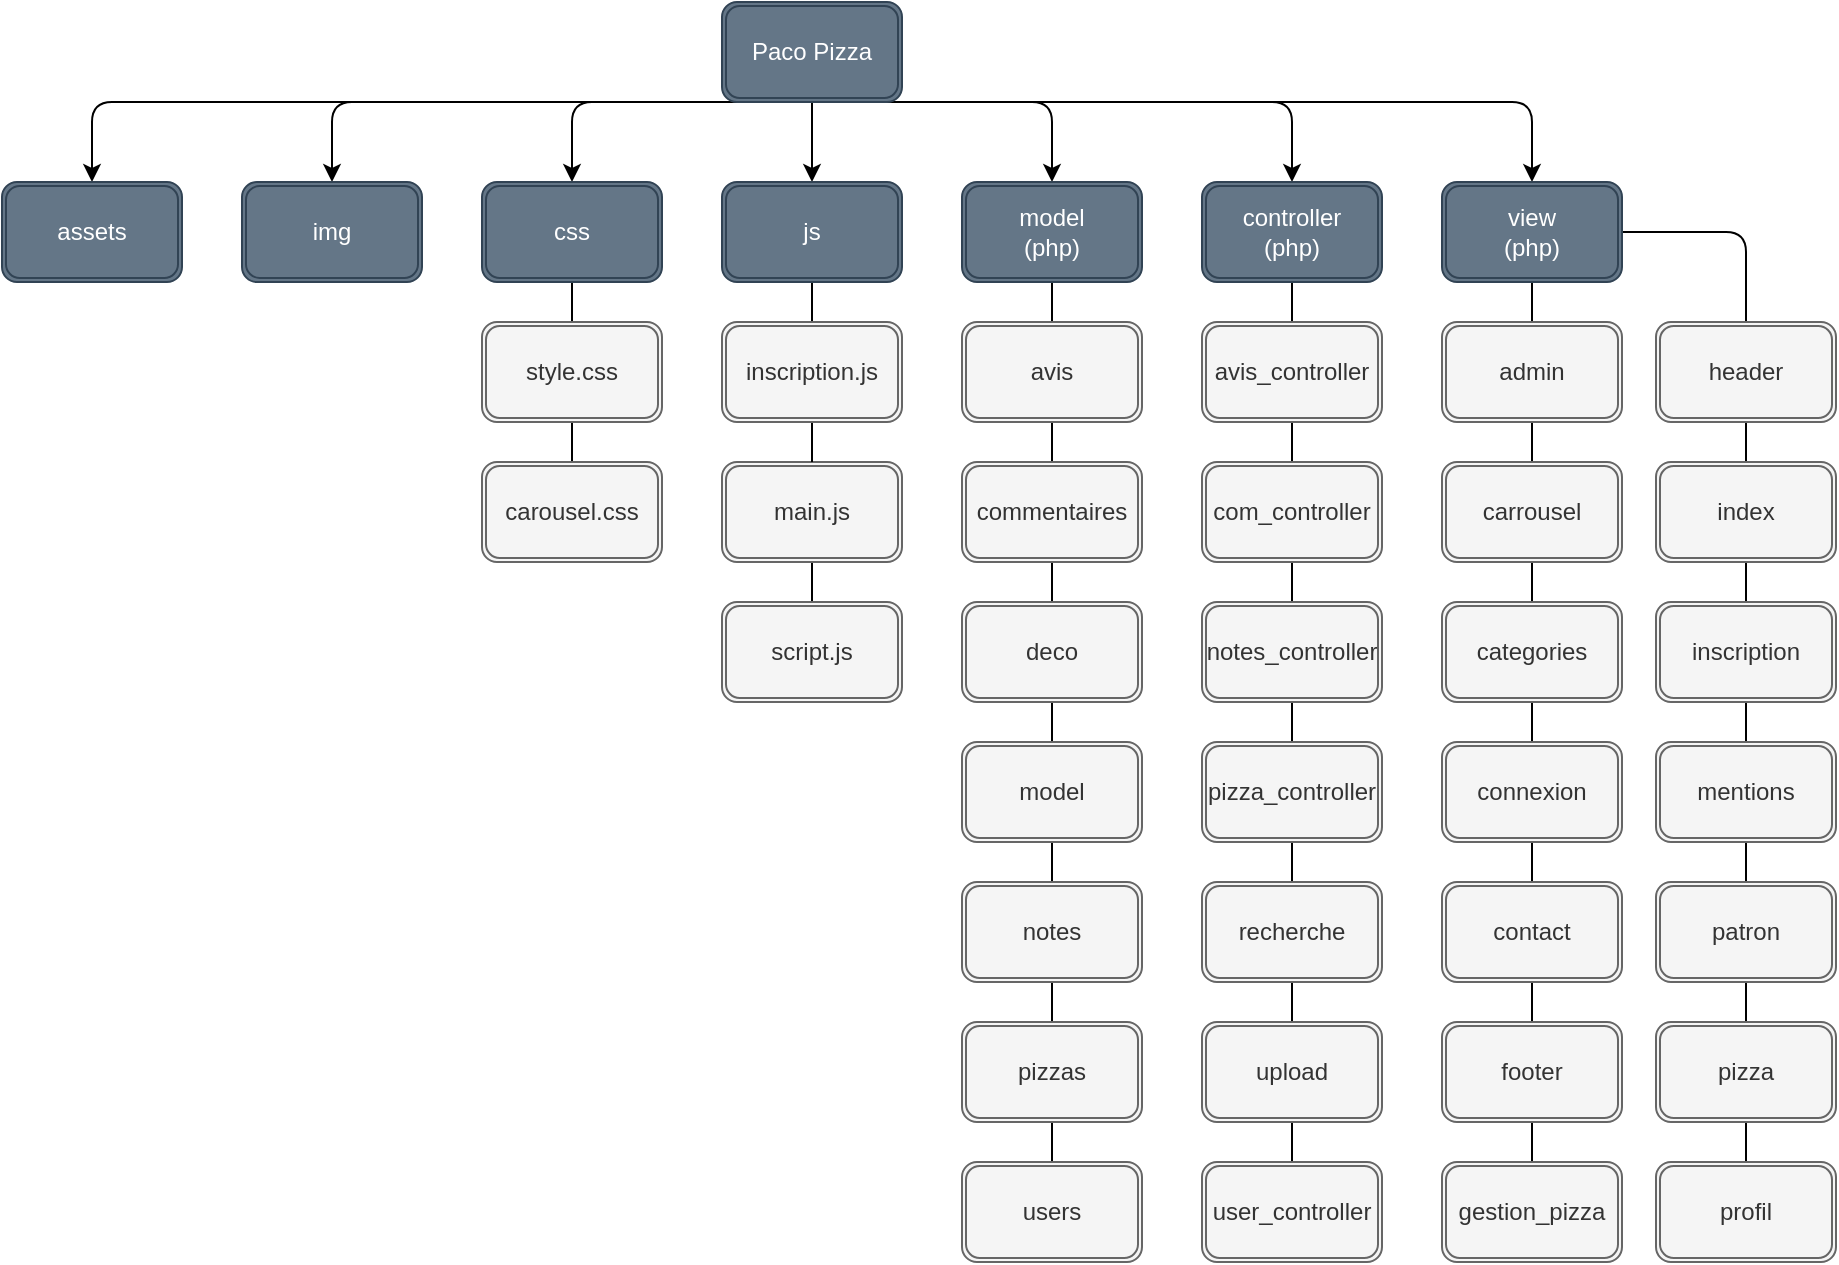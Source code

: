 <mxfile>
    <diagram id="eU0We4-z2dH-NqXz8NlQ" name="Page-1">
        <mxGraphModel dx="1075" dy="643" grid="1" gridSize="10" guides="1" tooltips="1" connect="1" arrows="1" fold="1" page="1" pageScale="1" pageWidth="827" pageHeight="1169" math="0" shadow="0">
            <root>
                <mxCell id="0"/>
                <mxCell id="1" parent="0"/>
                <mxCell id="100" value="" style="edgeStyle=none;html=1;" edge="1" parent="1" source="92" target="98">
                    <mxGeometry relative="1" as="geometry"/>
                </mxCell>
                <mxCell id="104" style="edgeStyle=none;html=1;exitX=0.5;exitY=1;exitDx=0;exitDy=0;entryX=0.5;entryY=0;entryDx=0;entryDy=0;" edge="1" parent="1" source="92" target="95">
                    <mxGeometry relative="1" as="geometry">
                        <Array as="points">
                            <mxPoint x="765" y="60"/>
                        </Array>
                    </mxGeometry>
                </mxCell>
                <mxCell id="105" style="edgeStyle=none;html=1;exitX=0.5;exitY=1;exitDx=0;exitDy=0;entryX=0.5;entryY=0;entryDx=0;entryDy=0;" edge="1" parent="1" source="92" target="96">
                    <mxGeometry relative="1" as="geometry">
                        <Array as="points">
                            <mxPoint x="645" y="60"/>
                        </Array>
                    </mxGeometry>
                </mxCell>
                <mxCell id="106" style="edgeStyle=none;html=1;exitX=0.5;exitY=1;exitDx=0;exitDy=0;entryX=0.5;entryY=0;entryDx=0;entryDy=0;" edge="1" parent="1" source="92" target="97">
                    <mxGeometry relative="1" as="geometry">
                        <Array as="points">
                            <mxPoint x="525" y="60"/>
                        </Array>
                    </mxGeometry>
                </mxCell>
                <mxCell id="107" style="edgeStyle=none;html=1;exitX=0.5;exitY=1;exitDx=0;exitDy=0;entryX=0.5;entryY=0;entryDx=0;entryDy=0;" edge="1" parent="1" source="92" target="99">
                    <mxGeometry relative="1" as="geometry">
                        <Array as="points">
                            <mxPoint x="285" y="60"/>
                        </Array>
                    </mxGeometry>
                </mxCell>
                <mxCell id="108" style="edgeStyle=none;html=1;exitX=0.5;exitY=1;exitDx=0;exitDy=0;entryX=0.5;entryY=0;entryDx=0;entryDy=0;" edge="1" parent="1" source="92" target="94">
                    <mxGeometry relative="1" as="geometry">
                        <Array as="points">
                            <mxPoint x="165" y="60"/>
                        </Array>
                    </mxGeometry>
                </mxCell>
                <mxCell id="109" style="edgeStyle=none;html=1;exitX=0.5;exitY=1;exitDx=0;exitDy=0;entryX=0.5;entryY=0;entryDx=0;entryDy=0;" edge="1" parent="1" source="92" target="93">
                    <mxGeometry relative="1" as="geometry">
                        <Array as="points">
                            <mxPoint x="45" y="60"/>
                        </Array>
                    </mxGeometry>
                </mxCell>
                <mxCell id="92" value="Paco Pizza" style="shape=ext;double=1;rounded=1;whiteSpace=wrap;html=1;fillColor=#647687;fontColor=#ffffff;strokeColor=#314354;" vertex="1" parent="1">
                    <mxGeometry x="360" y="10" width="90" height="50" as="geometry"/>
                </mxCell>
                <mxCell id="93" value="assets" style="shape=ext;double=1;rounded=1;whiteSpace=wrap;html=1;fillColor=#647687;fontColor=#ffffff;strokeColor=#314354;" vertex="1" parent="1">
                    <mxGeometry y="100" width="90" height="50" as="geometry"/>
                </mxCell>
                <mxCell id="94" value="img" style="shape=ext;double=1;rounded=1;whiteSpace=wrap;html=1;fillColor=#647687;fontColor=#ffffff;strokeColor=#314354;" vertex="1" parent="1">
                    <mxGeometry x="120" y="100" width="90" height="50" as="geometry"/>
                </mxCell>
                <mxCell id="184" style="edgeStyle=none;html=1;exitX=0.5;exitY=1;exitDx=0;exitDy=0;entryX=0.5;entryY=0;entryDx=0;entryDy=0;endArrow=none;endFill=0;" edge="1" parent="1" source="95" target="167">
                    <mxGeometry relative="1" as="geometry"/>
                </mxCell>
                <mxCell id="185" style="edgeStyle=none;html=1;exitX=1;exitY=0.5;exitDx=0;exitDy=0;entryX=0.5;entryY=0;entryDx=0;entryDy=0;endArrow=none;endFill=0;" edge="1" parent="1" source="95" target="177">
                    <mxGeometry relative="1" as="geometry">
                        <Array as="points">
                            <mxPoint x="872" y="125"/>
                        </Array>
                    </mxGeometry>
                </mxCell>
                <mxCell id="95" value="view&lt;br&gt;(php)" style="shape=ext;double=1;rounded=1;whiteSpace=wrap;html=1;fillColor=#647687;fontColor=#ffffff;strokeColor=#314354;" vertex="1" parent="1">
                    <mxGeometry x="720" y="100" width="90" height="50" as="geometry"/>
                </mxCell>
                <mxCell id="139" style="edgeStyle=none;html=1;exitX=0.5;exitY=1;exitDx=0;exitDy=0;entryX=0.5;entryY=0;entryDx=0;entryDy=0;endArrow=none;endFill=0;" edge="1" parent="1" source="96">
                    <mxGeometry relative="1" as="geometry">
                        <mxPoint x="645" y="170" as="targetPoint"/>
                    </mxGeometry>
                </mxCell>
                <mxCell id="96" value="controller&lt;br&gt;(php)" style="shape=ext;double=1;rounded=1;whiteSpace=wrap;html=1;fillColor=#647687;fontColor=#ffffff;strokeColor=#314354;" vertex="1" parent="1">
                    <mxGeometry x="600" y="100" width="90" height="50" as="geometry"/>
                </mxCell>
                <mxCell id="133" style="edgeStyle=none;html=1;exitX=0.5;exitY=1;exitDx=0;exitDy=0;entryX=0.5;entryY=0;entryDx=0;entryDy=0;endArrow=none;endFill=0;" edge="1" parent="1" source="97">
                    <mxGeometry relative="1" as="geometry">
                        <mxPoint x="525" y="170" as="targetPoint"/>
                    </mxGeometry>
                </mxCell>
                <mxCell id="97" value="model&lt;br&gt;(php)" style="shape=ext;double=1;rounded=1;whiteSpace=wrap;html=1;fillColor=#647687;fontColor=#ffffff;strokeColor=#314354;" vertex="1" parent="1">
                    <mxGeometry x="480" y="100" width="90" height="50" as="geometry"/>
                </mxCell>
                <mxCell id="118" style="edgeStyle=none;html=1;exitX=0.5;exitY=1;exitDx=0;exitDy=0;entryX=0.5;entryY=0;entryDx=0;entryDy=0;endArrow=none;endFill=0;" edge="1" parent="1" source="98" target="115">
                    <mxGeometry relative="1" as="geometry"/>
                </mxCell>
                <mxCell id="98" value="js" style="shape=ext;double=1;rounded=1;whiteSpace=wrap;html=1;fillColor=#647687;fontColor=#ffffff;strokeColor=#314354;" vertex="1" parent="1">
                    <mxGeometry x="360" y="100" width="90" height="50" as="geometry"/>
                </mxCell>
                <mxCell id="112" style="edgeStyle=none;html=1;exitX=0.5;exitY=1;exitDx=0;exitDy=0;entryX=0.5;entryY=0;entryDx=0;entryDy=0;endArrow=none;endFill=0;" edge="1" parent="1" source="99" target="110">
                    <mxGeometry relative="1" as="geometry"/>
                </mxCell>
                <mxCell id="99" value="css" style="shape=ext;double=1;rounded=1;whiteSpace=wrap;html=1;fillColor=#647687;fontColor=#ffffff;strokeColor=#314354;" vertex="1" parent="1">
                    <mxGeometry x="240" y="100" width="90" height="50" as="geometry"/>
                </mxCell>
                <mxCell id="113" style="edgeStyle=none;html=1;exitX=0.5;exitY=1;exitDx=0;exitDy=0;entryX=0.5;entryY=0;entryDx=0;entryDy=0;endArrow=none;endFill=0;" edge="1" parent="1" source="110" target="111">
                    <mxGeometry relative="1" as="geometry"/>
                </mxCell>
                <mxCell id="110" value="style.css" style="shape=ext;double=1;rounded=1;whiteSpace=wrap;html=1;fillColor=#f5f5f5;fontColor=#333333;strokeColor=#666666;" vertex="1" parent="1">
                    <mxGeometry x="240" y="170" width="90" height="50" as="geometry"/>
                </mxCell>
                <mxCell id="111" value="carousel.css" style="shape=ext;double=1;rounded=1;whiteSpace=wrap;html=1;fillColor=#f5f5f5;fontColor=#333333;strokeColor=#666666;" vertex="1" parent="1">
                    <mxGeometry x="240" y="240" width="90" height="50" as="geometry"/>
                </mxCell>
                <mxCell id="120" style="edgeStyle=none;html=1;exitX=0.5;exitY=1;exitDx=0;exitDy=0;entryX=0.5;entryY=0;entryDx=0;entryDy=0;endArrow=none;endFill=0;" edge="1" parent="1" source="114" target="116">
                    <mxGeometry relative="1" as="geometry"/>
                </mxCell>
                <mxCell id="114" value="main.js" style="shape=ext;double=1;rounded=1;whiteSpace=wrap;html=1;fillColor=#f5f5f5;fontColor=#333333;strokeColor=#666666;" vertex="1" parent="1">
                    <mxGeometry x="360" y="240" width="90" height="50" as="geometry"/>
                </mxCell>
                <mxCell id="119" style="edgeStyle=none;html=1;exitX=0.5;exitY=1;exitDx=0;exitDy=0;entryX=0.5;entryY=0;entryDx=0;entryDy=0;endArrow=none;endFill=0;" edge="1" parent="1" source="115" target="114">
                    <mxGeometry relative="1" as="geometry"/>
                </mxCell>
                <mxCell id="115" value="inscription.js" style="shape=ext;double=1;rounded=1;whiteSpace=wrap;html=1;fillColor=#f5f5f5;fontColor=#333333;strokeColor=#666666;" vertex="1" parent="1">
                    <mxGeometry x="360" y="170" width="90" height="50" as="geometry"/>
                </mxCell>
                <mxCell id="116" value="script.js" style="shape=ext;double=1;rounded=1;whiteSpace=wrap;html=1;fillColor=#f5f5f5;fontColor=#333333;strokeColor=#666666;" vertex="1" parent="1">
                    <mxGeometry x="360" y="310" width="90" height="50" as="geometry"/>
                </mxCell>
                <mxCell id="135" style="edgeStyle=none;html=1;exitX=0.5;exitY=1;exitDx=0;exitDy=0;entryX=0.5;entryY=0;entryDx=0;entryDy=0;endArrow=none;endFill=0;" edge="1" parent="1">
                    <mxGeometry relative="1" as="geometry">
                        <mxPoint x="525" y="290" as="sourcePoint"/>
                        <mxPoint x="525" y="310" as="targetPoint"/>
                    </mxGeometry>
                </mxCell>
                <mxCell id="134" style="edgeStyle=none;html=1;exitX=0.5;exitY=1;exitDx=0;exitDy=0;entryX=0.5;entryY=0;entryDx=0;entryDy=0;endArrow=none;endFill=0;" edge="1" parent="1">
                    <mxGeometry relative="1" as="geometry">
                        <mxPoint x="525" y="220" as="sourcePoint"/>
                        <mxPoint x="525" y="240" as="targetPoint"/>
                    </mxGeometry>
                </mxCell>
                <mxCell id="138" style="edgeStyle=none;html=1;exitX=0.5;exitY=1;exitDx=0;exitDy=0;entryX=0.5;entryY=0;entryDx=0;entryDy=0;endArrow=none;endFill=0;" edge="1" parent="1">
                    <mxGeometry relative="1" as="geometry">
                        <mxPoint x="525" y="500" as="sourcePoint"/>
                        <mxPoint x="525" y="520" as="targetPoint"/>
                    </mxGeometry>
                </mxCell>
                <mxCell id="137" style="edgeStyle=none;html=1;exitX=0.5;exitY=1;exitDx=0;exitDy=0;entryX=0.5;entryY=0;entryDx=0;entryDy=0;endArrow=none;endFill=0;" edge="1" parent="1">
                    <mxGeometry relative="1" as="geometry">
                        <mxPoint x="525" y="430" as="sourcePoint"/>
                        <mxPoint x="525" y="450" as="targetPoint"/>
                    </mxGeometry>
                </mxCell>
                <mxCell id="136" style="edgeStyle=none;html=1;exitX=0.5;exitY=1;exitDx=0;exitDy=0;entryX=0.5;entryY=0;entryDx=0;entryDy=0;endArrow=none;endFill=0;" edge="1" parent="1">
                    <mxGeometry relative="1" as="geometry">
                        <mxPoint x="525" y="360" as="sourcePoint"/>
                        <mxPoint x="525" y="380" as="targetPoint"/>
                    </mxGeometry>
                </mxCell>
                <mxCell id="145" value="avis" style="shape=ext;double=1;rounded=1;whiteSpace=wrap;html=1;fillColor=#f5f5f5;fontColor=#333333;strokeColor=#666666;" vertex="1" parent="1">
                    <mxGeometry x="480" y="170" width="90" height="50" as="geometry"/>
                </mxCell>
                <mxCell id="146" value="commentaires" style="shape=ext;double=1;rounded=1;whiteSpace=wrap;html=1;fillColor=#f5f5f5;fontColor=#333333;strokeColor=#666666;" vertex="1" parent="1">
                    <mxGeometry x="480" y="240" width="90" height="50" as="geometry"/>
                </mxCell>
                <mxCell id="147" value="deco" style="shape=ext;double=1;rounded=1;whiteSpace=wrap;html=1;fillColor=#f5f5f5;fontColor=#333333;strokeColor=#666666;" vertex="1" parent="1">
                    <mxGeometry x="480" y="310" width="90" height="50" as="geometry"/>
                </mxCell>
                <mxCell id="148" value="model" style="shape=ext;double=1;rounded=1;whiteSpace=wrap;html=1;fillColor=#f5f5f5;fontColor=#333333;strokeColor=#666666;" vertex="1" parent="1">
                    <mxGeometry x="480" y="380" width="90" height="50" as="geometry"/>
                </mxCell>
                <mxCell id="149" value="notes" style="shape=ext;double=1;rounded=1;whiteSpace=wrap;html=1;fillColor=#f5f5f5;fontColor=#333333;strokeColor=#666666;" vertex="1" parent="1">
                    <mxGeometry x="480" y="450" width="90" height="50" as="geometry"/>
                </mxCell>
                <mxCell id="174" style="edgeStyle=none;html=1;exitX=0.5;exitY=1;exitDx=0;exitDy=0;entryX=0.5;entryY=0;entryDx=0;entryDy=0;endArrow=none;endFill=0;" edge="1" parent="1" source="150" target="173">
                    <mxGeometry relative="1" as="geometry"/>
                </mxCell>
                <mxCell id="150" value="pizzas" style="shape=ext;double=1;rounded=1;whiteSpace=wrap;html=1;fillColor=#f5f5f5;fontColor=#333333;strokeColor=#666666;" vertex="1" parent="1">
                    <mxGeometry x="480" y="520" width="90" height="50" as="geometry"/>
                </mxCell>
                <mxCell id="151" style="edgeStyle=none;html=1;exitX=0.5;exitY=1;exitDx=0;exitDy=0;entryX=0.5;entryY=0;entryDx=0;entryDy=0;endArrow=none;endFill=0;" edge="1" parent="1">
                    <mxGeometry relative="1" as="geometry">
                        <mxPoint x="645" y="290" as="sourcePoint"/>
                        <mxPoint x="645" y="310" as="targetPoint"/>
                    </mxGeometry>
                </mxCell>
                <mxCell id="152" style="edgeStyle=none;html=1;exitX=0.5;exitY=1;exitDx=0;exitDy=0;entryX=0.5;entryY=0;entryDx=0;entryDy=0;endArrow=none;endFill=0;" edge="1" parent="1">
                    <mxGeometry relative="1" as="geometry">
                        <mxPoint x="645" y="220" as="sourcePoint"/>
                        <mxPoint x="645" y="240" as="targetPoint"/>
                    </mxGeometry>
                </mxCell>
                <mxCell id="153" style="edgeStyle=none;html=1;exitX=0.5;exitY=1;exitDx=0;exitDy=0;entryX=0.5;entryY=0;entryDx=0;entryDy=0;endArrow=none;endFill=0;" edge="1" parent="1">
                    <mxGeometry relative="1" as="geometry">
                        <mxPoint x="645" y="500" as="sourcePoint"/>
                        <mxPoint x="645" y="520" as="targetPoint"/>
                    </mxGeometry>
                </mxCell>
                <mxCell id="154" style="edgeStyle=none;html=1;exitX=0.5;exitY=1;exitDx=0;exitDy=0;entryX=0.5;entryY=0;entryDx=0;entryDy=0;endArrow=none;endFill=0;" edge="1" parent="1">
                    <mxGeometry relative="1" as="geometry">
                        <mxPoint x="645" y="430" as="sourcePoint"/>
                        <mxPoint x="645" y="450" as="targetPoint"/>
                    </mxGeometry>
                </mxCell>
                <mxCell id="155" style="edgeStyle=none;html=1;exitX=0.5;exitY=1;exitDx=0;exitDy=0;entryX=0.5;entryY=0;entryDx=0;entryDy=0;endArrow=none;endFill=0;" edge="1" parent="1">
                    <mxGeometry relative="1" as="geometry">
                        <mxPoint x="645" y="360" as="sourcePoint"/>
                        <mxPoint x="645" y="380" as="targetPoint"/>
                    </mxGeometry>
                </mxCell>
                <mxCell id="156" value="avis_controller" style="shape=ext;double=1;rounded=1;whiteSpace=wrap;html=1;fillColor=#f5f5f5;fontColor=#333333;strokeColor=#666666;" vertex="1" parent="1">
                    <mxGeometry x="600" y="170" width="90" height="50" as="geometry"/>
                </mxCell>
                <mxCell id="157" value="com_controller" style="shape=ext;double=1;rounded=1;whiteSpace=wrap;html=1;fillColor=#f5f5f5;fontColor=#333333;strokeColor=#666666;" vertex="1" parent="1">
                    <mxGeometry x="600" y="240" width="90" height="50" as="geometry"/>
                </mxCell>
                <mxCell id="158" value="notes_controller" style="shape=ext;double=1;rounded=1;whiteSpace=wrap;html=1;fillColor=#f5f5f5;fontColor=#333333;strokeColor=#666666;" vertex="1" parent="1">
                    <mxGeometry x="600" y="310" width="90" height="50" as="geometry"/>
                </mxCell>
                <mxCell id="159" value="pizza_controller" style="shape=ext;double=1;rounded=1;whiteSpace=wrap;html=1;fillColor=#f5f5f5;fontColor=#333333;strokeColor=#666666;" vertex="1" parent="1">
                    <mxGeometry x="600" y="380" width="90" height="50" as="geometry"/>
                </mxCell>
                <mxCell id="160" value="recherche" style="shape=ext;double=1;rounded=1;whiteSpace=wrap;html=1;fillColor=#f5f5f5;fontColor=#333333;strokeColor=#666666;" vertex="1" parent="1">
                    <mxGeometry x="600" y="450" width="90" height="50" as="geometry"/>
                </mxCell>
                <mxCell id="193" style="edgeStyle=none;html=1;exitX=0.5;exitY=1;exitDx=0;exitDy=0;entryX=0.5;entryY=0;entryDx=0;entryDy=0;endArrow=none;endFill=0;" edge="1" parent="1" source="161" target="175">
                    <mxGeometry relative="1" as="geometry"/>
                </mxCell>
                <mxCell id="161" value="upload" style="shape=ext;double=1;rounded=1;whiteSpace=wrap;html=1;fillColor=#f5f5f5;fontColor=#333333;strokeColor=#666666;" vertex="1" parent="1">
                    <mxGeometry x="600" y="520" width="90" height="50" as="geometry"/>
                </mxCell>
                <mxCell id="162" style="edgeStyle=none;html=1;exitX=0.5;exitY=1;exitDx=0;exitDy=0;entryX=0.5;entryY=0;entryDx=0;entryDy=0;endArrow=none;endFill=0;" edge="1" parent="1">
                    <mxGeometry relative="1" as="geometry">
                        <mxPoint x="765" y="290" as="sourcePoint"/>
                        <mxPoint x="765" y="310" as="targetPoint"/>
                    </mxGeometry>
                </mxCell>
                <mxCell id="163" style="edgeStyle=none;html=1;exitX=0.5;exitY=1;exitDx=0;exitDy=0;entryX=0.5;entryY=0;entryDx=0;entryDy=0;endArrow=none;endFill=0;" edge="1" parent="1">
                    <mxGeometry relative="1" as="geometry">
                        <mxPoint x="765" y="220" as="sourcePoint"/>
                        <mxPoint x="765" y="240" as="targetPoint"/>
                    </mxGeometry>
                </mxCell>
                <mxCell id="164" style="edgeStyle=none;html=1;exitX=0.5;exitY=1;exitDx=0;exitDy=0;entryX=0.5;entryY=0;entryDx=0;entryDy=0;endArrow=none;endFill=0;" edge="1" parent="1">
                    <mxGeometry relative="1" as="geometry">
                        <mxPoint x="765" y="500" as="sourcePoint"/>
                        <mxPoint x="765" y="520" as="targetPoint"/>
                    </mxGeometry>
                </mxCell>
                <mxCell id="165" style="edgeStyle=none;html=1;exitX=0.5;exitY=1;exitDx=0;exitDy=0;entryX=0.5;entryY=0;entryDx=0;entryDy=0;endArrow=none;endFill=0;" edge="1" parent="1">
                    <mxGeometry relative="1" as="geometry">
                        <mxPoint x="765" y="430" as="sourcePoint"/>
                        <mxPoint x="765" y="450" as="targetPoint"/>
                    </mxGeometry>
                </mxCell>
                <mxCell id="166" style="edgeStyle=none;html=1;exitX=0.5;exitY=1;exitDx=0;exitDy=0;entryX=0.5;entryY=0;entryDx=0;entryDy=0;endArrow=none;endFill=0;" edge="1" parent="1">
                    <mxGeometry relative="1" as="geometry">
                        <mxPoint x="765" y="360" as="sourcePoint"/>
                        <mxPoint x="765" y="380" as="targetPoint"/>
                    </mxGeometry>
                </mxCell>
                <mxCell id="167" value="admin" style="shape=ext;double=1;rounded=1;whiteSpace=wrap;html=1;fillColor=#f5f5f5;fontColor=#333333;strokeColor=#666666;" vertex="1" parent="1">
                    <mxGeometry x="720" y="170" width="90" height="50" as="geometry"/>
                </mxCell>
                <mxCell id="168" value="carrousel" style="shape=ext;double=1;rounded=1;whiteSpace=wrap;html=1;fillColor=#f5f5f5;fontColor=#333333;strokeColor=#666666;" vertex="1" parent="1">
                    <mxGeometry x="720" y="240" width="90" height="50" as="geometry"/>
                </mxCell>
                <mxCell id="169" value="categories" style="shape=ext;double=1;rounded=1;whiteSpace=wrap;html=1;fillColor=#f5f5f5;fontColor=#333333;strokeColor=#666666;" vertex="1" parent="1">
                    <mxGeometry x="720" y="310" width="90" height="50" as="geometry"/>
                </mxCell>
                <mxCell id="170" value="connexion" style="shape=ext;double=1;rounded=1;whiteSpace=wrap;html=1;fillColor=#f5f5f5;fontColor=#333333;strokeColor=#666666;" vertex="1" parent="1">
                    <mxGeometry x="720" y="380" width="90" height="50" as="geometry"/>
                </mxCell>
                <mxCell id="171" value="contact" style="shape=ext;double=1;rounded=1;whiteSpace=wrap;html=1;fillColor=#f5f5f5;fontColor=#333333;strokeColor=#666666;" vertex="1" parent="1">
                    <mxGeometry x="720" y="450" width="90" height="50" as="geometry"/>
                </mxCell>
                <mxCell id="192" style="edgeStyle=none;html=1;exitX=0.5;exitY=1;exitDx=0;exitDy=0;entryX=0.5;entryY=0;entryDx=0;entryDy=0;endArrow=none;endFill=0;" edge="1" parent="1" source="172" target="176">
                    <mxGeometry relative="1" as="geometry"/>
                </mxCell>
                <mxCell id="172" value="footer&lt;span style=&quot;color: rgba(0 , 0 , 0 , 0) ; font-family: monospace ; font-size: 0px&quot;&gt;%3CmxGraphModel%3E%3Croot%3E%3CmxCell%20id%3D%220%22%2F%3E%3CmxCell%20id%3D%221%22%20parent%3D%220%22%2F%3E%3CmxCell%20id%3D%222%22%20value%3D%22users%22%20style%3D%22shape%3Dext%3Bdouble%3D1%3Brounded%3D1%3BwhiteSpace%3Dwrap%3Bhtml%3D1%3BfillColor%3D%23f5f5f5%3BfontColor%3D%23333333%3BstrokeColor%3D%23666666%3B%22%20vertex%3D%221%22%20parent%3D%221%22%3E%3CmxGeometry%20x%3D%22480%22%20y%3D%22590%22%20width%3D%2290%22%20height%3D%2250%22%20as%3D%22geometry%22%2F%3E%3C%2FmxCell%3E%3C%2Froot%3E%3C%2FmxGraphModel%3E&lt;/span&gt;" style="shape=ext;double=1;rounded=1;whiteSpace=wrap;html=1;fillColor=#f5f5f5;fontColor=#333333;strokeColor=#666666;" vertex="1" parent="1">
                    <mxGeometry x="720" y="520" width="90" height="50" as="geometry"/>
                </mxCell>
                <mxCell id="173" value="users" style="shape=ext;double=1;rounded=1;whiteSpace=wrap;html=1;fillColor=#f5f5f5;fontColor=#333333;strokeColor=#666666;" vertex="1" parent="1">
                    <mxGeometry x="480" y="590" width="90" height="50" as="geometry"/>
                </mxCell>
                <mxCell id="175" value="user_controller" style="shape=ext;double=1;rounded=1;whiteSpace=wrap;html=1;fillColor=#f5f5f5;fontColor=#333333;strokeColor=#666666;" vertex="1" parent="1">
                    <mxGeometry x="600" y="590" width="90" height="50" as="geometry"/>
                </mxCell>
                <mxCell id="176" value="gestion_pizza&lt;span style=&quot;color: rgba(0 , 0 , 0 , 0) ; font-family: monospace ; font-size: 0px&quot;&gt;%3CmxGraphModel%3E%3Croot%3E%3CmxCell%20id%3D%220%22%2F%3E%3CmxCell%20id%3D%221%22%20parent%3D%220%22%2F%3E%3CmxCell%20id%3D%222%22%20value%3D%22user_controller%22%20style%3D%22shape%3Dext%3Bdouble%3D1%3Brounded%3D1%3BwhiteSpace%3Dwrap%3Bhtml%3D1%3BfillColor%3D%23f5f5f5%3BfontColor%3D%23333333%3BstrokeColor%3D%23666666%3B%22%20vertex%3D%221%22%20parent%3D%221%22%3E%3CmxGeometry%20x%3D%22600%22%20y%3D%22590%22%20width%3D%2290%22%20height%3D%2250%22%20as%3D%22geometry%22%2F%3E%3C%2FmxCell%3E%3C%2Froot%3E%3C%2FmxGraphModel%3E&lt;/span&gt;" style="shape=ext;double=1;rounded=1;whiteSpace=wrap;html=1;fillColor=#f5f5f5;fontColor=#333333;strokeColor=#666666;" vertex="1" parent="1">
                    <mxGeometry x="720" y="590" width="90" height="50" as="geometry"/>
                </mxCell>
                <mxCell id="186" style="edgeStyle=none;html=1;exitX=0.5;exitY=1;exitDx=0;exitDy=0;entryX=0.5;entryY=0;entryDx=0;entryDy=0;endArrow=none;endFill=0;" edge="1" parent="1" source="177" target="178">
                    <mxGeometry relative="1" as="geometry"/>
                </mxCell>
                <mxCell id="177" value="header" style="shape=ext;double=1;rounded=1;whiteSpace=wrap;html=1;fillColor=#f5f5f5;fontColor=#333333;strokeColor=#666666;" vertex="1" parent="1">
                    <mxGeometry x="827" y="170" width="90" height="50" as="geometry"/>
                </mxCell>
                <mxCell id="187" style="edgeStyle=none;html=1;exitX=0.5;exitY=1;exitDx=0;exitDy=0;entryX=0.5;entryY=0;entryDx=0;entryDy=0;endArrow=none;endFill=0;" edge="1" parent="1" source="178" target="179">
                    <mxGeometry relative="1" as="geometry"/>
                </mxCell>
                <mxCell id="178" value="index" style="shape=ext;double=1;rounded=1;whiteSpace=wrap;html=1;fillColor=#f5f5f5;fontColor=#333333;strokeColor=#666666;" vertex="1" parent="1">
                    <mxGeometry x="827" y="240" width="90" height="50" as="geometry"/>
                </mxCell>
                <mxCell id="188" style="edgeStyle=none;html=1;exitX=0.5;exitY=1;exitDx=0;exitDy=0;entryX=0.5;entryY=0;entryDx=0;entryDy=0;endArrow=none;endFill=0;" edge="1" parent="1" source="179" target="180">
                    <mxGeometry relative="1" as="geometry"/>
                </mxCell>
                <mxCell id="179" value="inscription&lt;span style=&quot;color: rgba(0 , 0 , 0 , 0) ; font-family: monospace ; font-size: 0px&quot;&gt;%3CmxGraphModel%3E%3Croot%3E%3CmxCell%20id%3D%220%22%2F%3E%3CmxCell%20id%3D%221%22%20parent%3D%220%22%2F%3E%3CmxCell%20id%3D%222%22%20value%3D%22index%22%20style%3D%22shape%3Dext%3Bdouble%3D1%3Brounded%3D1%3BwhiteSpace%3Dwrap%3Bhtml%3D1%3BfillColor%3D%23f5f5f5%3BfontColor%3D%23333333%3BstrokeColor%3D%23666666%3B%22%20vertex%3D%221%22%20parent%3D%221%22%3E%3CmxGeometry%20x%3D%22827%22%20y%3D%22240%22%20width%3D%2290%22%20height%3D%2250%22%20as%3D%22geometry%22%2F%3E%3C%2FmxCell%3E%3C%2Froot%3E%3C%2FmxGraphModel%3E&lt;/span&gt;&lt;span style=&quot;color: rgba(0 , 0 , 0 , 0) ; font-family: monospace ; font-size: 0px&quot;&gt;%3CmxGraphModel%3E%3Croot%3E%3CmxCell%20id%3D%220%22%2F%3E%3CmxCell%20id%3D%221%22%20parent%3D%220%22%2F%3E%3CmxCell%20id%3D%222%22%20value%3D%22index%22%20style%3D%22shape%3Dext%3Bdouble%3D1%3Brounded%3D1%3BwhiteSpace%3Dwrap%3Bhtml%3D1%3BfillColor%3D%23f5f5f5%3BfontColor%3D%23333333%3BstrokeColor%3D%23666666%3B%22%20vertex%3D%221%22%20parent%3D%221%22%3E%3CmxGeometry%20x%3D%22827%22%20y%3D%22240%22%20width%3D%2290%22%20height%3D%2250%22%20as%3D%22geometry%22%2F%3E%3C%2FmxCell%3E%3C%2Froot%3E%3C%2FmxGraphModel%3E&lt;/span&gt;" style="shape=ext;double=1;rounded=1;whiteSpace=wrap;html=1;fillColor=#f5f5f5;fontColor=#333333;strokeColor=#666666;" vertex="1" parent="1">
                    <mxGeometry x="827" y="310" width="90" height="50" as="geometry"/>
                </mxCell>
                <mxCell id="189" style="edgeStyle=none;html=1;exitX=0.5;exitY=1;exitDx=0;exitDy=0;entryX=0.5;entryY=0;entryDx=0;entryDy=0;endArrow=none;endFill=0;" edge="1" parent="1" source="180" target="181">
                    <mxGeometry relative="1" as="geometry"/>
                </mxCell>
                <mxCell id="180" value="mentions" style="shape=ext;double=1;rounded=1;whiteSpace=wrap;html=1;fillColor=#f5f5f5;fontColor=#333333;strokeColor=#666666;" vertex="1" parent="1">
                    <mxGeometry x="827" y="380" width="90" height="50" as="geometry"/>
                </mxCell>
                <mxCell id="190" style="edgeStyle=none;html=1;exitX=0.5;exitY=1;exitDx=0;exitDy=0;entryX=0.5;entryY=0;entryDx=0;entryDy=0;endArrow=none;endFill=0;" edge="1" parent="1" source="181" target="182">
                    <mxGeometry relative="1" as="geometry"/>
                </mxCell>
                <mxCell id="181" value="patron" style="shape=ext;double=1;rounded=1;whiteSpace=wrap;html=1;fillColor=#f5f5f5;fontColor=#333333;strokeColor=#666666;" vertex="1" parent="1">
                    <mxGeometry x="827" y="450" width="90" height="50" as="geometry"/>
                </mxCell>
                <mxCell id="191" style="edgeStyle=none;html=1;exitX=0.5;exitY=1;exitDx=0;exitDy=0;entryX=0.5;entryY=0;entryDx=0;entryDy=0;endArrow=none;endFill=0;" edge="1" parent="1" source="182" target="183">
                    <mxGeometry relative="1" as="geometry"/>
                </mxCell>
                <mxCell id="182" value="pizza" style="shape=ext;double=1;rounded=1;whiteSpace=wrap;html=1;fillColor=#f5f5f5;fontColor=#333333;strokeColor=#666666;" vertex="1" parent="1">
                    <mxGeometry x="827" y="520" width="90" height="50" as="geometry"/>
                </mxCell>
                <mxCell id="183" value="profil" style="shape=ext;double=1;rounded=1;whiteSpace=wrap;html=1;fillColor=#f5f5f5;fontColor=#333333;strokeColor=#666666;" vertex="1" parent="1">
                    <mxGeometry x="827" y="590" width="90" height="50" as="geometry"/>
                </mxCell>
            </root>
        </mxGraphModel>
    </diagram>
</mxfile>